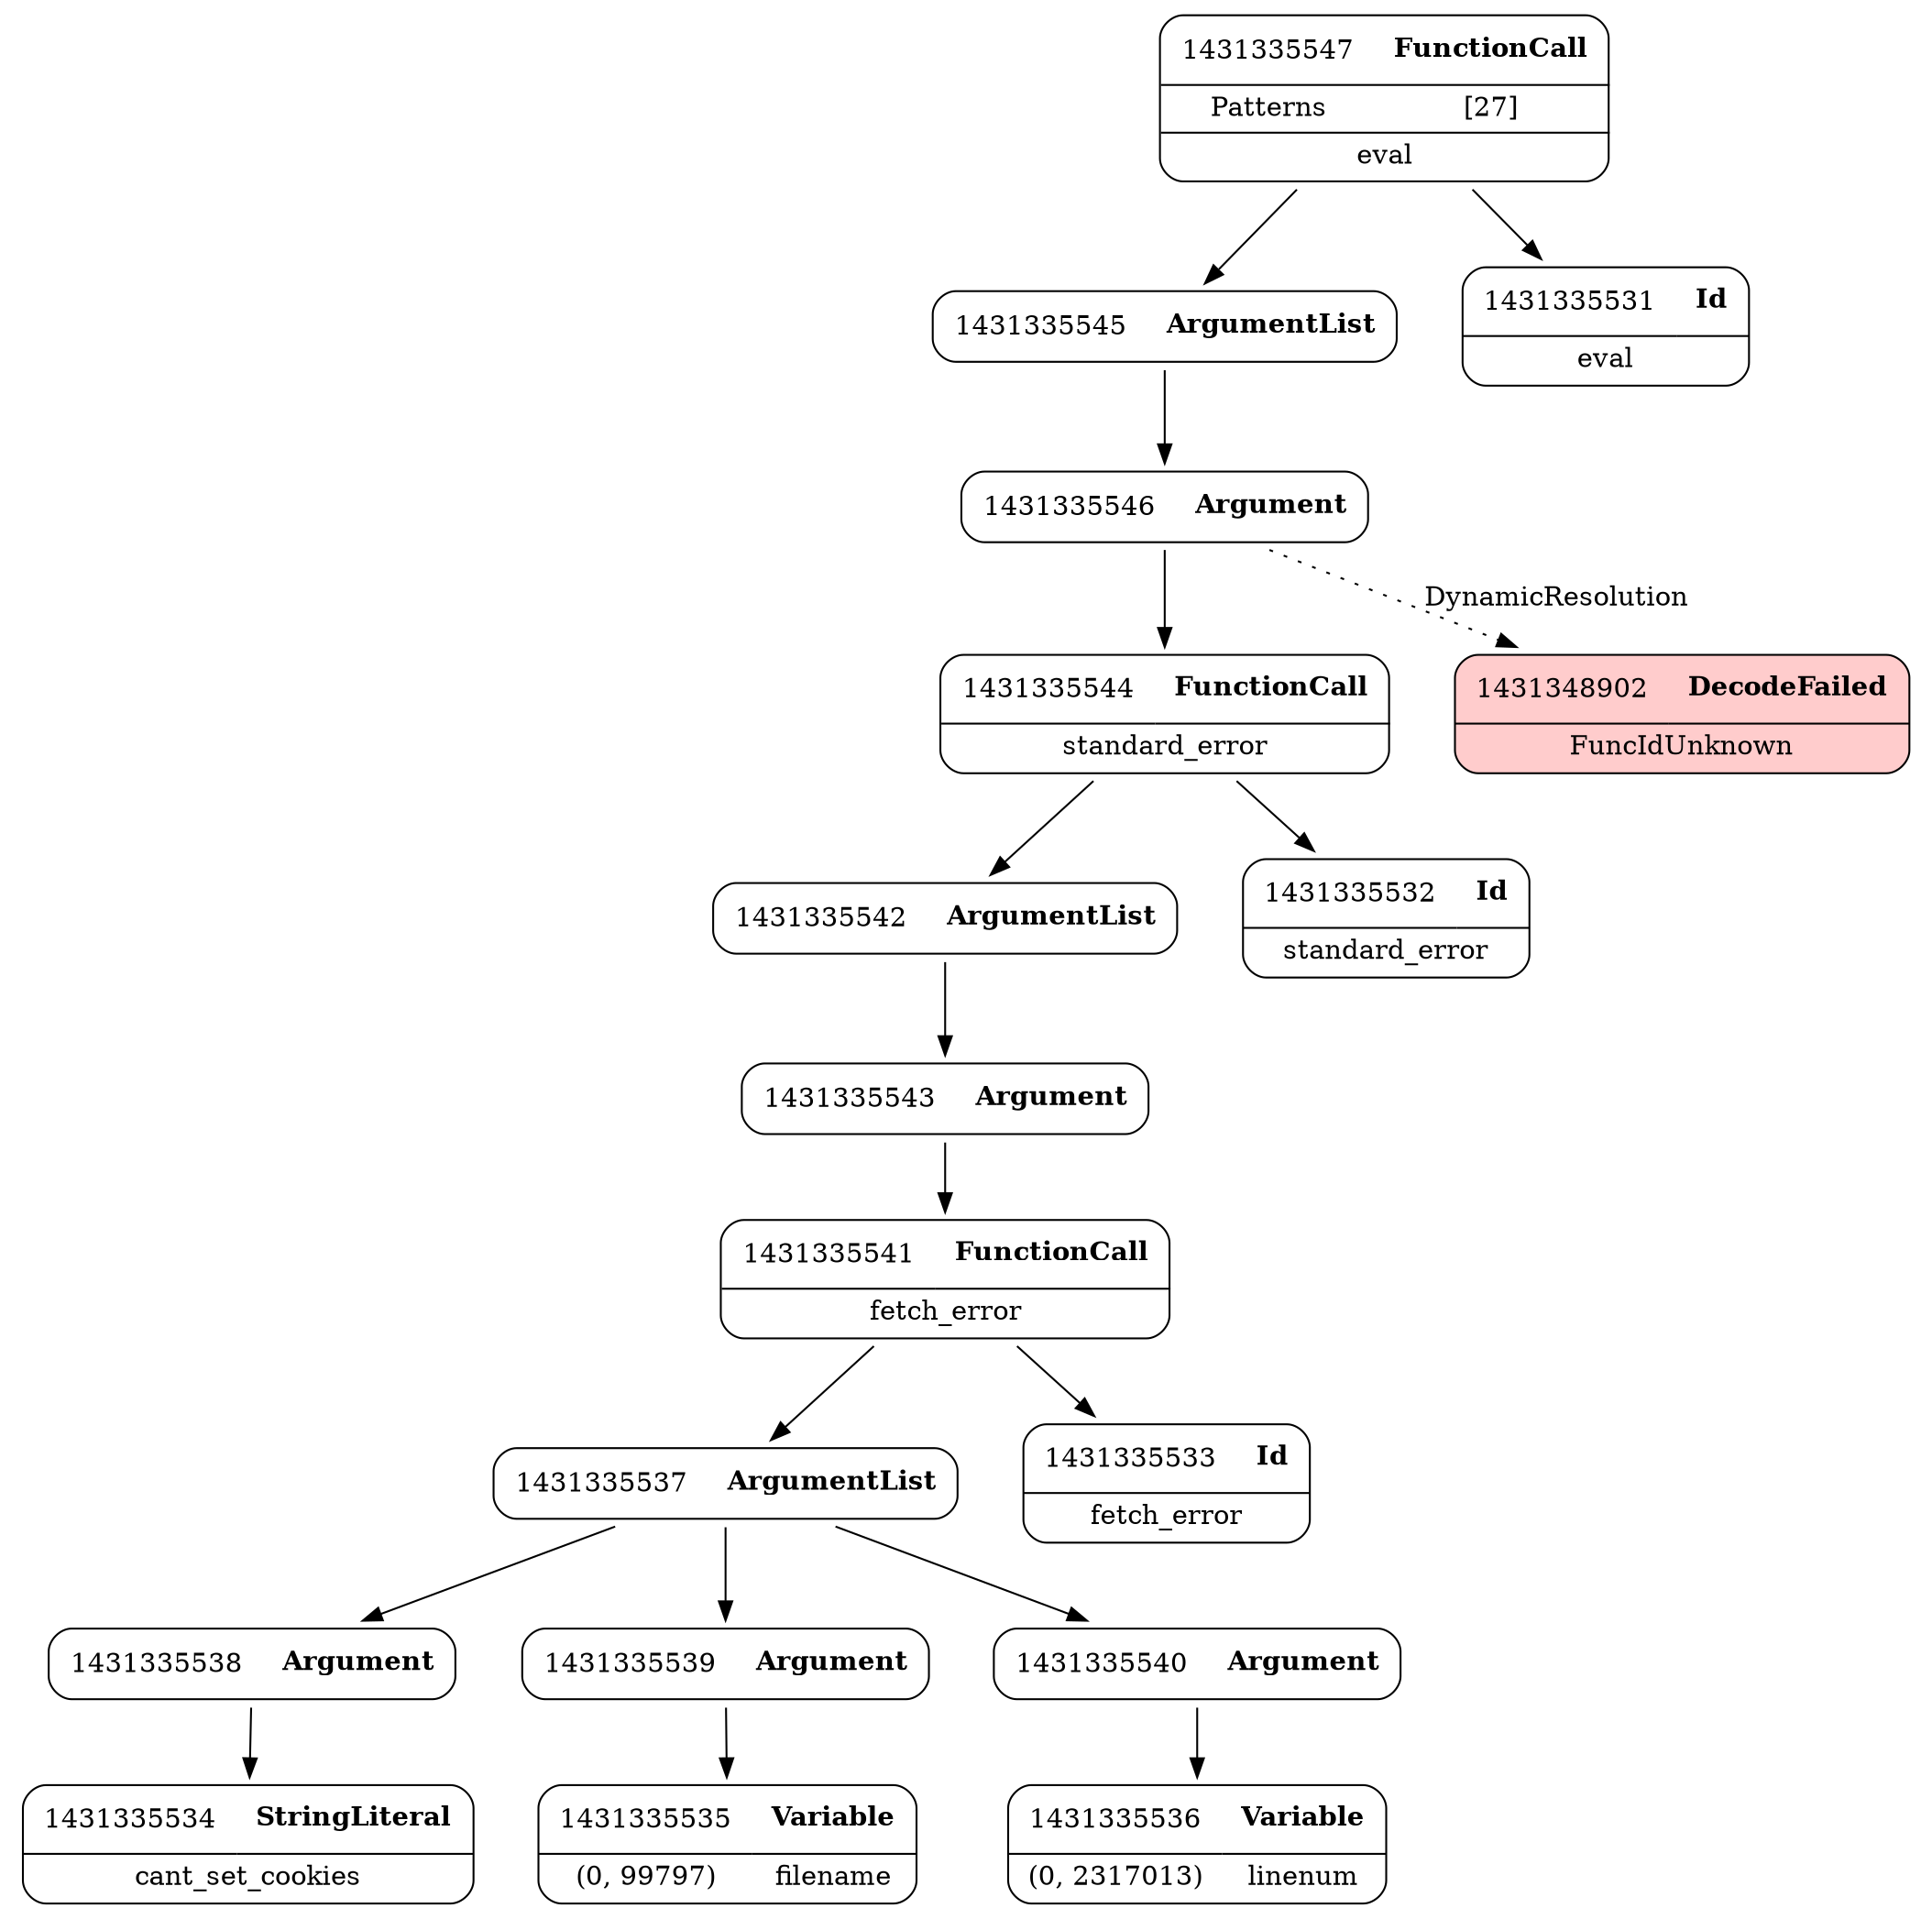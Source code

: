 digraph ast {
node [shape=none];
1431335536 [label=<<TABLE border='1' cellspacing='0' cellpadding='10' style='rounded' ><TR><TD border='0'>1431335536</TD><TD border='0'><B>Variable</B></TD></TR><HR/><TR><TD border='0' cellpadding='5'>(0, 2317013)</TD><TD border='0' cellpadding='5'>linenum</TD></TR></TABLE>>];
1431335537 [label=<<TABLE border='1' cellspacing='0' cellpadding='10' style='rounded' ><TR><TD border='0'>1431335537</TD><TD border='0'><B>ArgumentList</B></TD></TR></TABLE>>];
1431335537 -> 1431335538 [weight=2];
1431335537 -> 1431335539 [weight=2];
1431335537 -> 1431335540 [weight=2];
1431335538 [label=<<TABLE border='1' cellspacing='0' cellpadding='10' style='rounded' ><TR><TD border='0'>1431335538</TD><TD border='0'><B>Argument</B></TD></TR></TABLE>>];
1431335538 -> 1431335534 [weight=2];
1431335539 [label=<<TABLE border='1' cellspacing='0' cellpadding='10' style='rounded' ><TR><TD border='0'>1431335539</TD><TD border='0'><B>Argument</B></TD></TR></TABLE>>];
1431335539 -> 1431335535 [weight=2];
1431335540 [label=<<TABLE border='1' cellspacing='0' cellpadding='10' style='rounded' ><TR><TD border='0'>1431335540</TD><TD border='0'><B>Argument</B></TD></TR></TABLE>>];
1431335540 -> 1431335536 [weight=2];
1431335541 [label=<<TABLE border='1' cellspacing='0' cellpadding='10' style='rounded' ><TR><TD border='0'>1431335541</TD><TD border='0'><B>FunctionCall</B></TD></TR><HR/><TR><TD border='0' cellpadding='5' colspan='2'>fetch_error</TD></TR></TABLE>>];
1431335541 -> 1431335533 [weight=2];
1431335541 -> 1431335537 [weight=2];
1431335542 [label=<<TABLE border='1' cellspacing='0' cellpadding='10' style='rounded' ><TR><TD border='0'>1431335542</TD><TD border='0'><B>ArgumentList</B></TD></TR></TABLE>>];
1431335542 -> 1431335543 [weight=2];
1431335543 [label=<<TABLE border='1' cellspacing='0' cellpadding='10' style='rounded' ><TR><TD border='0'>1431335543</TD><TD border='0'><B>Argument</B></TD></TR></TABLE>>];
1431335543 -> 1431335541 [weight=2];
1431335544 [label=<<TABLE border='1' cellspacing='0' cellpadding='10' style='rounded' ><TR><TD border='0'>1431335544</TD><TD border='0'><B>FunctionCall</B></TD></TR><HR/><TR><TD border='0' cellpadding='5' colspan='2'>standard_error</TD></TR></TABLE>>];
1431335544 -> 1431335532 [weight=2];
1431335544 -> 1431335542 [weight=2];
1431335545 [label=<<TABLE border='1' cellspacing='0' cellpadding='10' style='rounded' ><TR><TD border='0'>1431335545</TD><TD border='0'><B>ArgumentList</B></TD></TR></TABLE>>];
1431335545 -> 1431335546 [weight=2];
1431335546 [label=<<TABLE border='1' cellspacing='0' cellpadding='10' style='rounded' ><TR><TD border='0'>1431335546</TD><TD border='0'><B>Argument</B></TD></TR></TABLE>>];
1431335546 -> 1431335544 [weight=2];
1431335546 -> 1431348902 [style=dotted,label=DynamicResolution];
1431335547 [label=<<TABLE border='1' cellspacing='0' cellpadding='10' style='rounded' ><TR><TD border='0'>1431335547</TD><TD border='0'><B>FunctionCall</B></TD></TR><HR/><TR><TD border='0' cellpadding='5'>Patterns</TD><TD border='0' cellpadding='5'>[27]</TD></TR><HR/><TR><TD border='0' cellpadding='5' colspan='2'>eval</TD></TR></TABLE>>];
1431335547 -> 1431335531 [weight=2];
1431335547 -> 1431335545 [weight=2];
1431348902 [label=<<TABLE border='1' cellspacing='0' cellpadding='10' style='rounded' bgcolor='#FFCCCC' ><TR><TD border='0'>1431348902</TD><TD border='0'><B>DecodeFailed</B></TD></TR><HR/><TR><TD border='0' cellpadding='5' colspan='2'>FuncIdUnknown</TD></TR></TABLE>>];
1431335531 [label=<<TABLE border='1' cellspacing='0' cellpadding='10' style='rounded' ><TR><TD border='0'>1431335531</TD><TD border='0'><B>Id</B></TD></TR><HR/><TR><TD border='0' cellpadding='5' colspan='2'>eval</TD></TR></TABLE>>];
1431335532 [label=<<TABLE border='1' cellspacing='0' cellpadding='10' style='rounded' ><TR><TD border='0'>1431335532</TD><TD border='0'><B>Id</B></TD></TR><HR/><TR><TD border='0' cellpadding='5' colspan='2'>standard_error</TD></TR></TABLE>>];
1431335533 [label=<<TABLE border='1' cellspacing='0' cellpadding='10' style='rounded' ><TR><TD border='0'>1431335533</TD><TD border='0'><B>Id</B></TD></TR><HR/><TR><TD border='0' cellpadding='5' colspan='2'>fetch_error</TD></TR></TABLE>>];
1431335534 [label=<<TABLE border='1' cellspacing='0' cellpadding='10' style='rounded' ><TR><TD border='0'>1431335534</TD><TD border='0'><B>StringLiteral</B></TD></TR><HR/><TR><TD border='0' cellpadding='5' colspan='2'>cant_set_cookies</TD></TR></TABLE>>];
1431335535 [label=<<TABLE border='1' cellspacing='0' cellpadding='10' style='rounded' ><TR><TD border='0'>1431335535</TD><TD border='0'><B>Variable</B></TD></TR><HR/><TR><TD border='0' cellpadding='5'>(0, 99797)</TD><TD border='0' cellpadding='5'>filename</TD></TR></TABLE>>];
}
